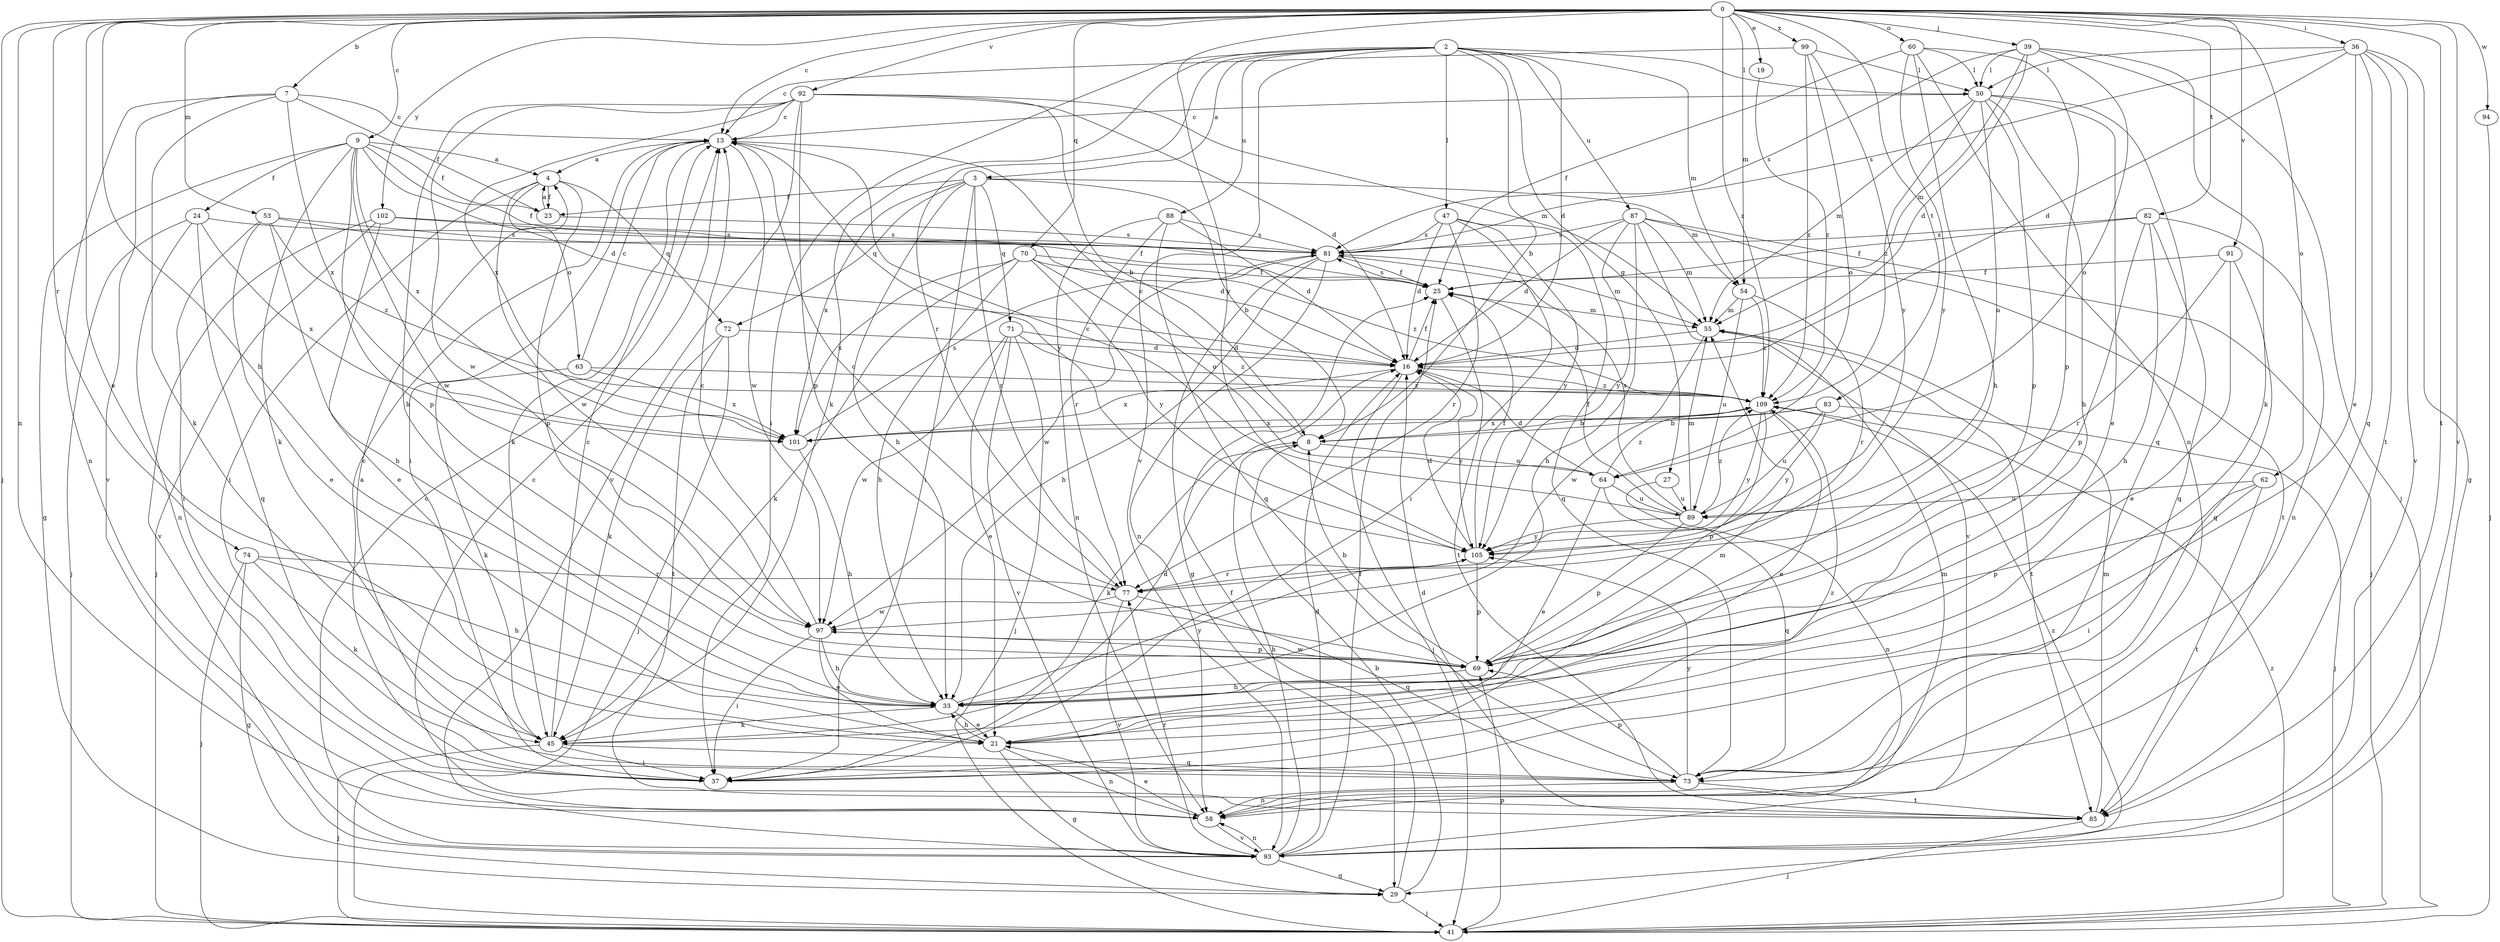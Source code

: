 strict digraph  {
0;
2;
3;
4;
7;
8;
9;
13;
16;
19;
21;
23;
24;
25;
27;
29;
33;
36;
37;
39;
41;
45;
47;
50;
53;
54;
55;
58;
60;
62;
63;
64;
69;
70;
71;
72;
73;
74;
77;
81;
82;
83;
85;
87;
88;
89;
91;
92;
93;
94;
97;
99;
101;
102;
105;
109;
0 -> 7  [label=b];
0 -> 9  [label=c];
0 -> 13  [label=c];
0 -> 19  [label=e];
0 -> 21  [label=e];
0 -> 33  [label=h];
0 -> 36  [label=i];
0 -> 39  [label=j];
0 -> 41  [label=j];
0 -> 53  [label=m];
0 -> 54  [label=m];
0 -> 58  [label=n];
0 -> 60  [label=o];
0 -> 62  [label=o];
0 -> 70  [label=q];
0 -> 74  [label=r];
0 -> 82  [label=t];
0 -> 83  [label=t];
0 -> 85  [label=t];
0 -> 91  [label=v];
0 -> 92  [label=v];
0 -> 93  [label=v];
0 -> 94  [label=w];
0 -> 99  [label=x];
0 -> 102  [label=y];
0 -> 105  [label=y];
0 -> 109  [label=z];
2 -> 3  [label=a];
2 -> 8  [label=b];
2 -> 16  [label=d];
2 -> 27  [label=g];
2 -> 37  [label=i];
2 -> 45  [label=k];
2 -> 47  [label=l];
2 -> 50  [label=l];
2 -> 54  [label=m];
2 -> 77  [label=r];
2 -> 87  [label=u];
2 -> 88  [label=u];
2 -> 93  [label=v];
3 -> 8  [label=b];
3 -> 23  [label=f];
3 -> 33  [label=h];
3 -> 37  [label=i];
3 -> 54  [label=m];
3 -> 71  [label=q];
3 -> 72  [label=q];
3 -> 77  [label=r];
3 -> 101  [label=x];
4 -> 23  [label=f];
4 -> 37  [label=i];
4 -> 63  [label=o];
4 -> 69  [label=p];
4 -> 72  [label=q];
4 -> 97  [label=w];
7 -> 13  [label=c];
7 -> 23  [label=f];
7 -> 45  [label=k];
7 -> 58  [label=n];
7 -> 93  [label=v];
7 -> 101  [label=x];
8 -> 13  [label=c];
8 -> 45  [label=k];
8 -> 64  [label=o];
9 -> 4  [label=a];
9 -> 16  [label=d];
9 -> 23  [label=f];
9 -> 24  [label=f];
9 -> 25  [label=f];
9 -> 29  [label=g];
9 -> 45  [label=k];
9 -> 69  [label=p];
9 -> 97  [label=w];
9 -> 101  [label=x];
13 -> 4  [label=a];
13 -> 37  [label=i];
13 -> 45  [label=k];
13 -> 97  [label=w];
13 -> 105  [label=y];
16 -> 25  [label=f];
16 -> 41  [label=j];
16 -> 101  [label=x];
16 -> 105  [label=y];
16 -> 109  [label=z];
19 -> 109  [label=z];
21 -> 29  [label=g];
21 -> 33  [label=h];
21 -> 58  [label=n];
23 -> 4  [label=a];
23 -> 81  [label=s];
24 -> 41  [label=j];
24 -> 58  [label=n];
24 -> 73  [label=q];
24 -> 81  [label=s];
24 -> 101  [label=x];
25 -> 55  [label=m];
25 -> 81  [label=s];
25 -> 85  [label=t];
27 -> 58  [label=n];
27 -> 89  [label=u];
29 -> 8  [label=b];
29 -> 25  [label=f];
29 -> 41  [label=j];
33 -> 21  [label=e];
33 -> 45  [label=k];
33 -> 105  [label=y];
36 -> 16  [label=d];
36 -> 21  [label=e];
36 -> 29  [label=g];
36 -> 50  [label=l];
36 -> 73  [label=q];
36 -> 81  [label=s];
36 -> 85  [label=t];
36 -> 93  [label=v];
37 -> 13  [label=c];
37 -> 16  [label=d];
37 -> 55  [label=m];
37 -> 109  [label=z];
39 -> 16  [label=d];
39 -> 41  [label=j];
39 -> 45  [label=k];
39 -> 50  [label=l];
39 -> 55  [label=m];
39 -> 64  [label=o];
39 -> 81  [label=s];
41 -> 69  [label=p];
41 -> 109  [label=z];
45 -> 13  [label=c];
45 -> 37  [label=i];
45 -> 41  [label=j];
45 -> 73  [label=q];
47 -> 16  [label=d];
47 -> 37  [label=i];
47 -> 73  [label=q];
47 -> 77  [label=r];
47 -> 81  [label=s];
47 -> 105  [label=y];
50 -> 13  [label=c];
50 -> 21  [label=e];
50 -> 33  [label=h];
50 -> 55  [label=m];
50 -> 69  [label=p];
50 -> 73  [label=q];
50 -> 89  [label=u];
50 -> 109  [label=z];
53 -> 21  [label=e];
53 -> 25  [label=f];
53 -> 33  [label=h];
53 -> 37  [label=i];
53 -> 81  [label=s];
53 -> 109  [label=z];
54 -> 55  [label=m];
54 -> 77  [label=r];
54 -> 89  [label=u];
54 -> 109  [label=z];
55 -> 16  [label=d];
55 -> 85  [label=t];
55 -> 97  [label=w];
58 -> 21  [label=e];
58 -> 55  [label=m];
58 -> 93  [label=v];
60 -> 25  [label=f];
60 -> 33  [label=h];
60 -> 50  [label=l];
60 -> 58  [label=n];
60 -> 69  [label=p];
60 -> 105  [label=y];
62 -> 37  [label=i];
62 -> 69  [label=p];
62 -> 85  [label=t];
62 -> 89  [label=u];
63 -> 13  [label=c];
63 -> 45  [label=k];
63 -> 101  [label=x];
63 -> 109  [label=z];
64 -> 16  [label=d];
64 -> 21  [label=e];
64 -> 73  [label=q];
64 -> 89  [label=u];
64 -> 109  [label=z];
69 -> 8  [label=b];
69 -> 33  [label=h];
69 -> 97  [label=w];
70 -> 25  [label=f];
70 -> 33  [label=h];
70 -> 45  [label=k];
70 -> 64  [label=o];
70 -> 101  [label=x];
70 -> 105  [label=y];
70 -> 109  [label=z];
71 -> 16  [label=d];
71 -> 21  [label=e];
71 -> 41  [label=j];
71 -> 93  [label=v];
71 -> 97  [label=w];
71 -> 109  [label=z];
72 -> 16  [label=d];
72 -> 41  [label=j];
72 -> 45  [label=k];
72 -> 85  [label=t];
73 -> 4  [label=a];
73 -> 58  [label=n];
73 -> 69  [label=p];
73 -> 85  [label=t];
73 -> 105  [label=y];
74 -> 29  [label=g];
74 -> 33  [label=h];
74 -> 41  [label=j];
74 -> 45  [label=k];
74 -> 77  [label=r];
77 -> 13  [label=c];
77 -> 73  [label=q];
77 -> 93  [label=v];
77 -> 97  [label=w];
81 -> 25  [label=f];
81 -> 29  [label=g];
81 -> 33  [label=h];
81 -> 55  [label=m];
81 -> 58  [label=n];
81 -> 97  [label=w];
82 -> 25  [label=f];
82 -> 33  [label=h];
82 -> 58  [label=n];
82 -> 69  [label=p];
82 -> 73  [label=q];
82 -> 81  [label=s];
83 -> 8  [label=b];
83 -> 41  [label=j];
83 -> 89  [label=u];
83 -> 101  [label=x];
83 -> 105  [label=y];
85 -> 13  [label=c];
85 -> 16  [label=d];
85 -> 41  [label=j];
85 -> 55  [label=m];
87 -> 16  [label=d];
87 -> 33  [label=h];
87 -> 41  [label=j];
87 -> 55  [label=m];
87 -> 81  [label=s];
87 -> 85  [label=t];
87 -> 93  [label=v];
87 -> 105  [label=y];
88 -> 16  [label=d];
88 -> 58  [label=n];
88 -> 73  [label=q];
88 -> 77  [label=r];
88 -> 81  [label=s];
89 -> 13  [label=c];
89 -> 25  [label=f];
89 -> 55  [label=m];
89 -> 69  [label=p];
89 -> 81  [label=s];
89 -> 105  [label=y];
89 -> 109  [label=z];
91 -> 21  [label=e];
91 -> 25  [label=f];
91 -> 73  [label=q];
91 -> 77  [label=r];
92 -> 8  [label=b];
92 -> 13  [label=c];
92 -> 16  [label=d];
92 -> 33  [label=h];
92 -> 55  [label=m];
92 -> 69  [label=p];
92 -> 93  [label=v];
92 -> 97  [label=w];
92 -> 101  [label=x];
93 -> 8  [label=b];
93 -> 13  [label=c];
93 -> 16  [label=d];
93 -> 25  [label=f];
93 -> 29  [label=g];
93 -> 58  [label=n];
93 -> 77  [label=r];
93 -> 109  [label=z];
94 -> 41  [label=j];
97 -> 13  [label=c];
97 -> 21  [label=e];
97 -> 33  [label=h];
97 -> 37  [label=i];
97 -> 69  [label=p];
99 -> 13  [label=c];
99 -> 50  [label=l];
99 -> 64  [label=o];
99 -> 105  [label=y];
99 -> 109  [label=z];
101 -> 33  [label=h];
101 -> 81  [label=s];
102 -> 16  [label=d];
102 -> 21  [label=e];
102 -> 41  [label=j];
102 -> 81  [label=s];
102 -> 93  [label=v];
105 -> 16  [label=d];
105 -> 25  [label=f];
105 -> 69  [label=p];
105 -> 77  [label=r];
109 -> 8  [label=b];
109 -> 21  [label=e];
109 -> 69  [label=p];
109 -> 101  [label=x];
109 -> 105  [label=y];
}
